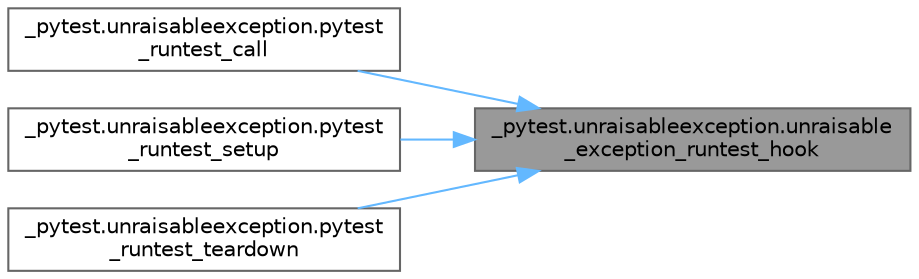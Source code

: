 digraph "_pytest.unraisableexception.unraisable_exception_runtest_hook"
{
 // LATEX_PDF_SIZE
  bgcolor="transparent";
  edge [fontname=Helvetica,fontsize=10,labelfontname=Helvetica,labelfontsize=10];
  node [fontname=Helvetica,fontsize=10,shape=box,height=0.2,width=0.4];
  rankdir="RL";
  Node1 [id="Node000001",label="_pytest.unraisableexception.unraisable\l_exception_runtest_hook",height=0.2,width=0.4,color="gray40", fillcolor="grey60", style="filled", fontcolor="black",tooltip=" "];
  Node1 -> Node2 [id="edge1_Node000001_Node000002",dir="back",color="steelblue1",style="solid",tooltip=" "];
  Node2 [id="Node000002",label="_pytest.unraisableexception.pytest\l_runtest_call",height=0.2,width=0.4,color="grey40", fillcolor="white", style="filled",URL="$namespace__pytest_1_1unraisableexception.html#aa7659248ecaa9a3007f9fa5a8cb89db7",tooltip=" "];
  Node1 -> Node3 [id="edge2_Node000001_Node000003",dir="back",color="steelblue1",style="solid",tooltip=" "];
  Node3 [id="Node000003",label="_pytest.unraisableexception.pytest\l_runtest_setup",height=0.2,width=0.4,color="grey40", fillcolor="white", style="filled",URL="$namespace__pytest_1_1unraisableexception.html#abe156c3d377c6491d01ee42dec92f078",tooltip=" "];
  Node1 -> Node4 [id="edge3_Node000001_Node000004",dir="back",color="steelblue1",style="solid",tooltip=" "];
  Node4 [id="Node000004",label="_pytest.unraisableexception.pytest\l_runtest_teardown",height=0.2,width=0.4,color="grey40", fillcolor="white", style="filled",URL="$namespace__pytest_1_1unraisableexception.html#ae8e80107452a3102ec37a099e1521170",tooltip=" "];
}

